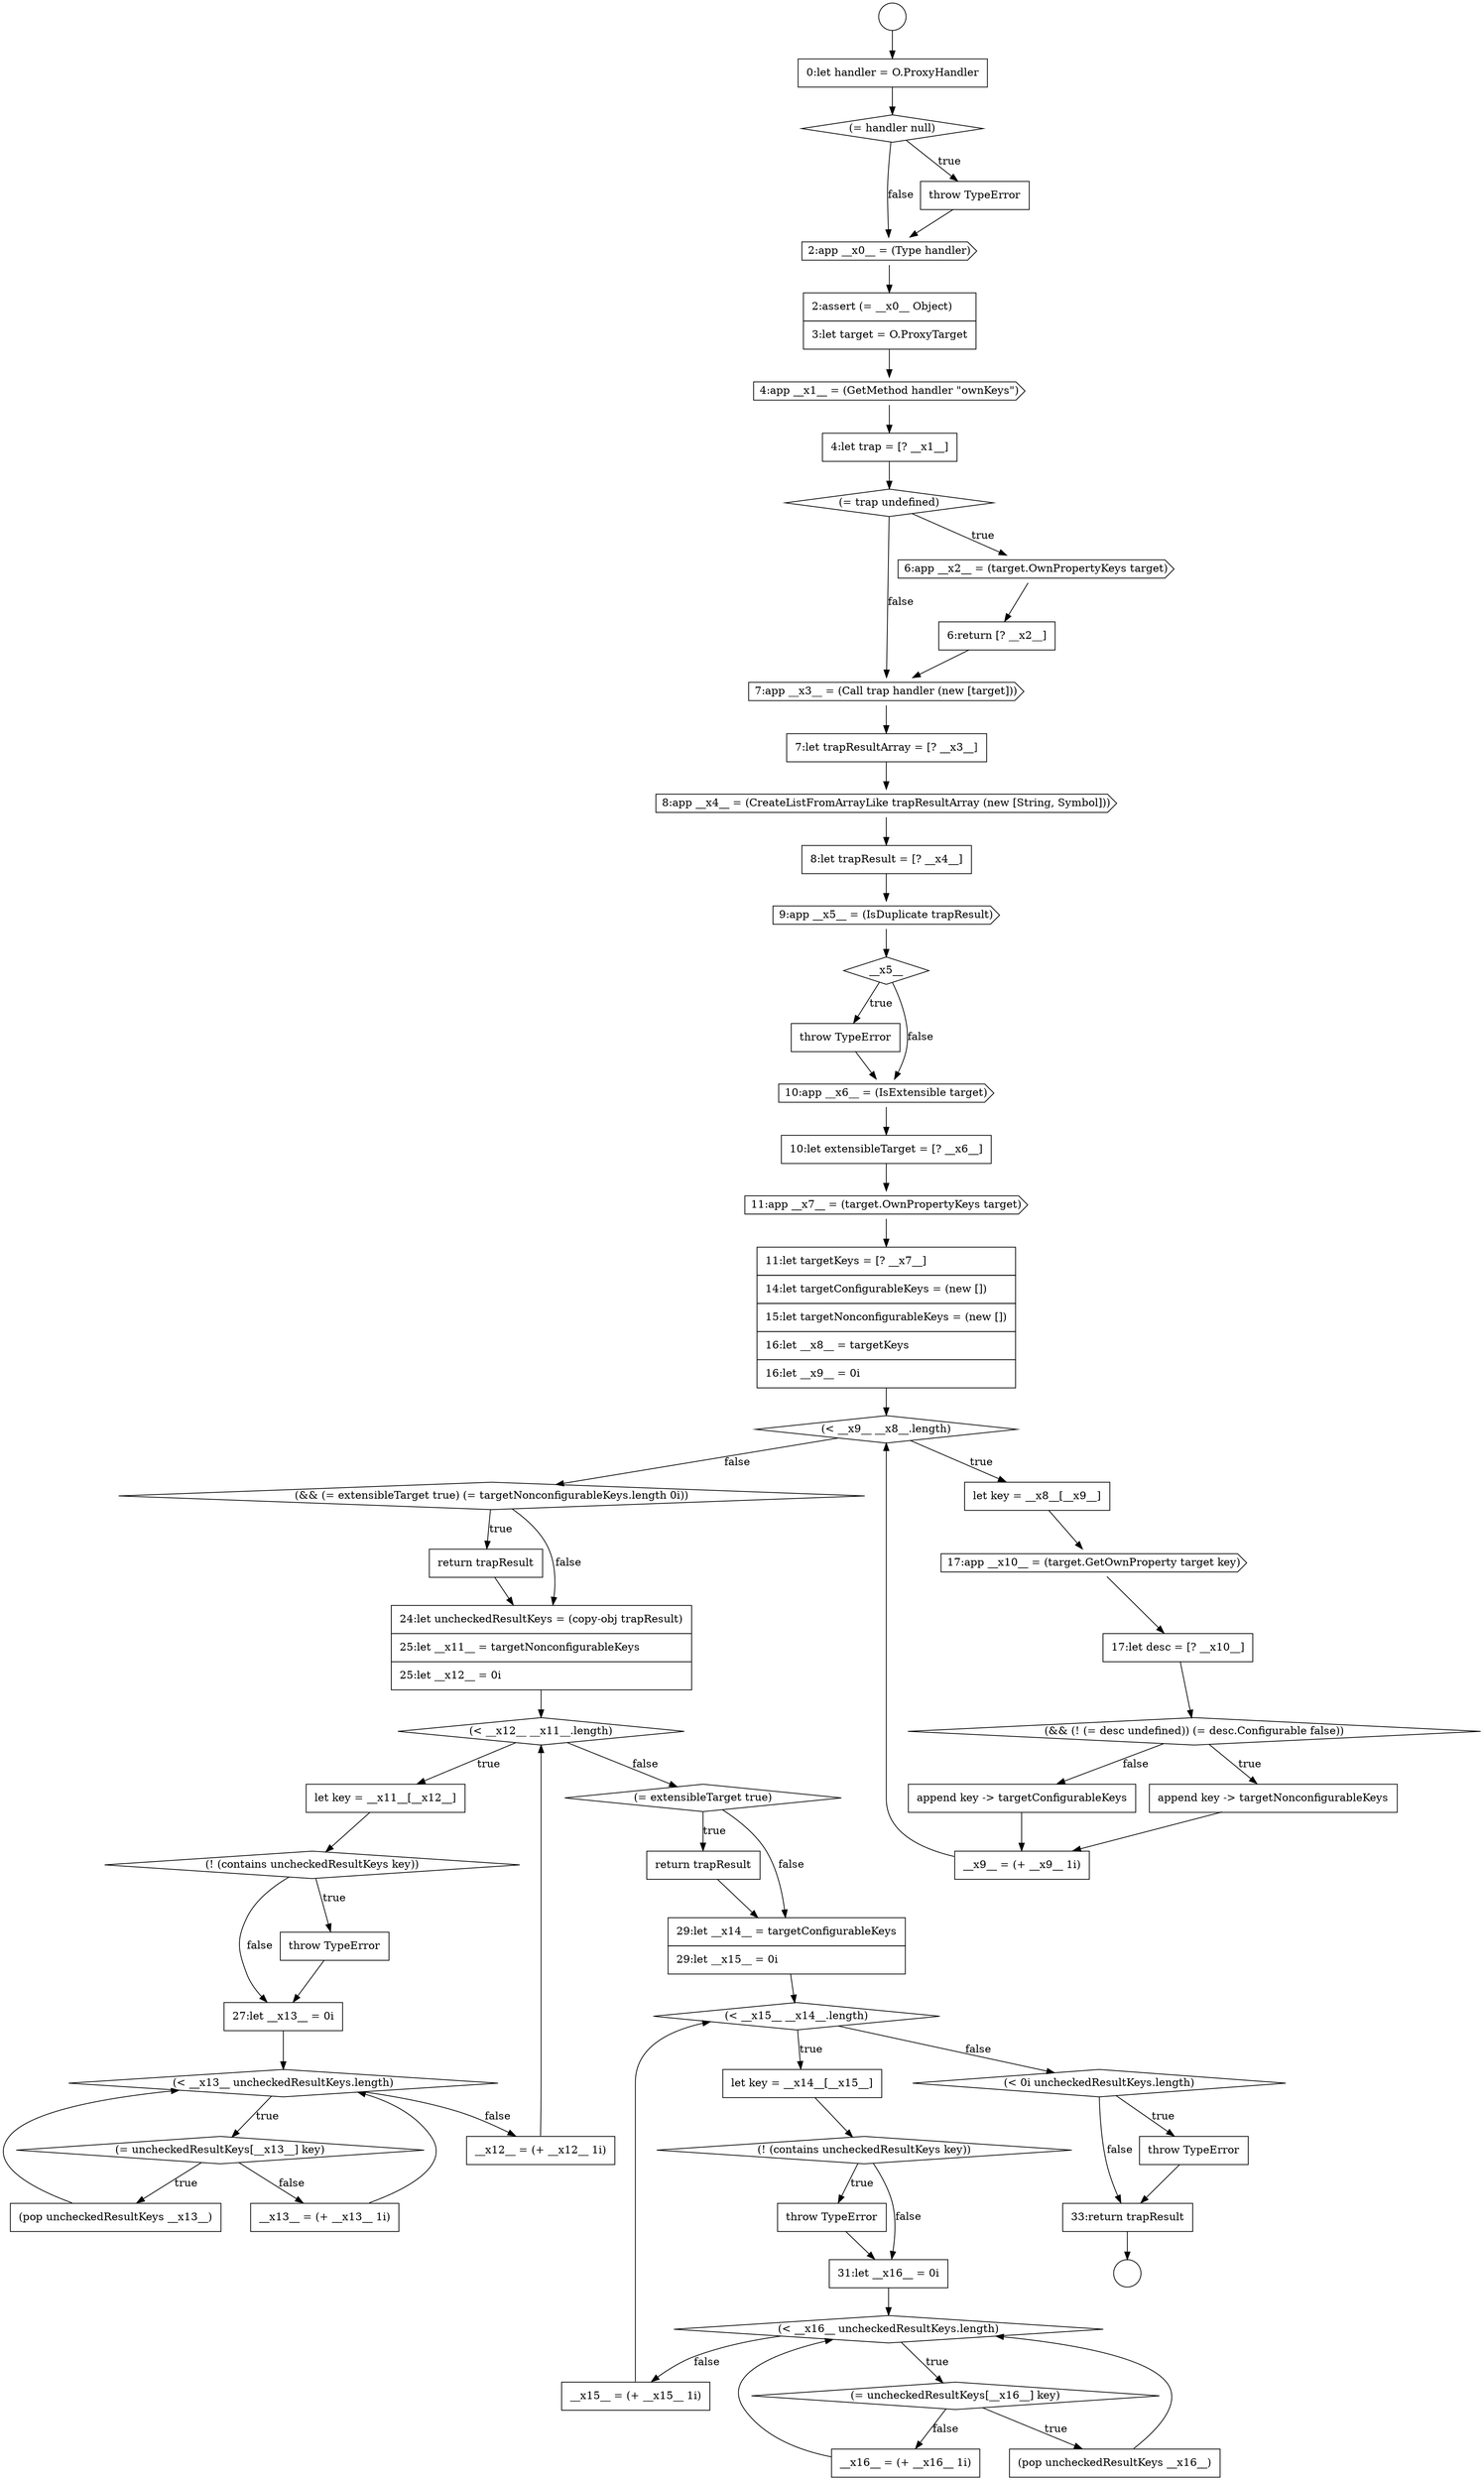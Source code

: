 digraph {
  node3140 [shape=cds, label=<<font color="black">2:app __x0__ = (Type handler)</font>> color="black" fillcolor="white" style=filled]
  node3148 [shape=none, margin=0, label=<<font color="black">
    <table border="0" cellborder="1" cellspacing="0" cellpadding="10">
      <tr><td align="left">7:let trapResultArray = [? __x3__]</td></tr>
    </table>
  </font>> color="black" fillcolor="white" style=filled]
  node3180 [shape=none, margin=0, label=<<font color="black">
    <table border="0" cellborder="1" cellspacing="0" cellpadding="10">
      <tr><td align="left">return trapResult</td></tr>
    </table>
  </font>> color="black" fillcolor="white" style=filled]
  node3154 [shape=cds, label=<<font color="black">10:app __x6__ = (IsExtensible target)</font>> color="black" fillcolor="white" style=filled]
  node3176 [shape=none, margin=0, label=<<font color="black">
    <table border="0" cellborder="1" cellspacing="0" cellpadding="10">
      <tr><td align="left">(pop uncheckedResultKeys __x13__)</td></tr>
    </table>
  </font>> color="black" fillcolor="white" style=filled]
  node3162 [shape=diamond, label=<<font color="black">(&amp;&amp; (! (= desc undefined)) (= desc.Configurable false))</font>> color="black" fillcolor="white" style=filled]
  node3158 [shape=diamond, label=<<font color="black">(&lt; __x9__ __x8__.length)</font>> color="black" fillcolor="white" style=filled]
  node3187 [shape=diamond, label=<<font color="black">(&lt; __x16__ uncheckedResultKeys.length)</font>> color="black" fillcolor="white" style=filled]
  node3170 [shape=none, margin=0, label=<<font color="black">
    <table border="0" cellborder="1" cellspacing="0" cellpadding="10">
      <tr><td align="left">let key = __x11__[__x12__]</td></tr>
    </table>
  </font>> color="black" fillcolor="white" style=filled]
  node3174 [shape=diamond, label=<<font color="black">(&lt; __x13__ uncheckedResultKeys.length)</font>> color="black" fillcolor="white" style=filled]
  node3156 [shape=cds, label=<<font color="black">11:app __x7__ = (target.OwnPropertyKeys target)</font>> color="black" fillcolor="white" style=filled]
  node3136 [shape=circle label=" " color="black" fillcolor="white" style=filled]
  node3164 [shape=none, margin=0, label=<<font color="black">
    <table border="0" cellborder="1" cellspacing="0" cellpadding="10">
      <tr><td align="left">append key -&gt; targetConfigurableKeys</td></tr>
    </table>
  </font>> color="black" fillcolor="white" style=filled]
  node3167 [shape=none, margin=0, label=<<font color="black">
    <table border="0" cellborder="1" cellspacing="0" cellpadding="10">
      <tr><td align="left">return trapResult</td></tr>
    </table>
  </font>> color="black" fillcolor="white" style=filled]
  node3172 [shape=none, margin=0, label=<<font color="black">
    <table border="0" cellborder="1" cellspacing="0" cellpadding="10">
      <tr><td align="left">throw TypeError</td></tr>
    </table>
  </font>> color="black" fillcolor="white" style=filled]
  node3185 [shape=none, margin=0, label=<<font color="black">
    <table border="0" cellborder="1" cellspacing="0" cellpadding="10">
      <tr><td align="left">throw TypeError</td></tr>
    </table>
  </font>> color="black" fillcolor="white" style=filled]
  node3153 [shape=none, margin=0, label=<<font color="black">
    <table border="0" cellborder="1" cellspacing="0" cellpadding="10">
      <tr><td align="left">throw TypeError</td></tr>
    </table>
  </font>> color="black" fillcolor="white" style=filled]
  node3135 [shape=circle label=" " color="black" fillcolor="white" style=filled]
  node3175 [shape=diamond, label=<<font color="black">(= uncheckedResultKeys[__x13__] key)</font>> color="black" fillcolor="white" style=filled]
  node3163 [shape=none, margin=0, label=<<font color="black">
    <table border="0" cellborder="1" cellspacing="0" cellpadding="10">
      <tr><td align="left">append key -&gt; targetNonconfigurableKeys</td></tr>
    </table>
  </font>> color="black" fillcolor="white" style=filled]
  node3152 [shape=diamond, label=<<font color="black">__x5__</font>> color="black" fillcolor="white" style=filled]
  node3189 [shape=none, margin=0, label=<<font color="black">
    <table border="0" cellborder="1" cellspacing="0" cellpadding="10">
      <tr><td align="left">(pop uncheckedResultKeys __x16__)</td></tr>
    </table>
  </font>> color="black" fillcolor="white" style=filled]
  node3157 [shape=none, margin=0, label=<<font color="black">
    <table border="0" cellborder="1" cellspacing="0" cellpadding="10">
      <tr><td align="left">11:let targetKeys = [? __x7__]</td></tr>
      <tr><td align="left">14:let targetConfigurableKeys = (new [])</td></tr>
      <tr><td align="left">15:let targetNonconfigurableKeys = (new [])</td></tr>
      <tr><td align="left">16:let __x8__ = targetKeys</td></tr>
      <tr><td align="left">16:let __x9__ = 0i</td></tr>
    </table>
  </font>> color="black" fillcolor="white" style=filled]
  node3184 [shape=diamond, label=<<font color="black">(! (contains uncheckedResultKeys key))</font>> color="black" fillcolor="white" style=filled]
  node3151 [shape=cds, label=<<font color="black">9:app __x5__ = (IsDuplicate trapResult)</font>> color="black" fillcolor="white" style=filled]
  node3169 [shape=diamond, label=<<font color="black">(&lt; __x12__ __x11__.length)</font>> color="black" fillcolor="white" style=filled]
  node3186 [shape=none, margin=0, label=<<font color="black">
    <table border="0" cellborder="1" cellspacing="0" cellpadding="10">
      <tr><td align="left">31:let __x16__ = 0i</td></tr>
    </table>
  </font>> color="black" fillcolor="white" style=filled]
  node3166 [shape=diamond, label=<<font color="black">(&amp;&amp; (= extensibleTarget true) (= targetNonconfigurableKeys.length 0i))</font>> color="black" fillcolor="white" style=filled]
  node3191 [shape=none, margin=0, label=<<font color="black">
    <table border="0" cellborder="1" cellspacing="0" cellpadding="10">
      <tr><td align="left">__x15__ = (+ __x15__ 1i)</td></tr>
    </table>
  </font>> color="black" fillcolor="white" style=filled]
  node3137 [shape=none, margin=0, label=<<font color="black">
    <table border="0" cellborder="1" cellspacing="0" cellpadding="10">
      <tr><td align="left">0:let handler = O.ProxyHandler</td></tr>
    </table>
  </font>> color="black" fillcolor="white" style=filled]
  node3144 [shape=diamond, label=<<font color="black">(= trap undefined)</font>> color="black" fillcolor="white" style=filled]
  node3141 [shape=none, margin=0, label=<<font color="black">
    <table border="0" cellborder="1" cellspacing="0" cellpadding="10">
      <tr><td align="left">2:assert (= __x0__ Object)</td></tr>
      <tr><td align="left">3:let target = O.ProxyTarget</td></tr>
    </table>
  </font>> color="black" fillcolor="white" style=filled]
  node3143 [shape=none, margin=0, label=<<font color="black">
    <table border="0" cellborder="1" cellspacing="0" cellpadding="10">
      <tr><td align="left">4:let trap = [? __x1__]</td></tr>
    </table>
  </font>> color="black" fillcolor="white" style=filled]
  node3179 [shape=diamond, label=<<font color="black">(= extensibleTarget true)</font>> color="black" fillcolor="white" style=filled]
  node3194 [shape=none, margin=0, label=<<font color="black">
    <table border="0" cellborder="1" cellspacing="0" cellpadding="10">
      <tr><td align="left">33:return trapResult</td></tr>
    </table>
  </font>> color="black" fillcolor="white" style=filled]
  node3147 [shape=cds, label=<<font color="black">7:app __x3__ = (Call trap handler (new [target]))</font>> color="black" fillcolor="white" style=filled]
  node3183 [shape=none, margin=0, label=<<font color="black">
    <table border="0" cellborder="1" cellspacing="0" cellpadding="10">
      <tr><td align="left">let key = __x14__[__x15__]</td></tr>
    </table>
  </font>> color="black" fillcolor="white" style=filled]
  node3173 [shape=none, margin=0, label=<<font color="black">
    <table border="0" cellborder="1" cellspacing="0" cellpadding="10">
      <tr><td align="left">27:let __x13__ = 0i</td></tr>
    </table>
  </font>> color="black" fillcolor="white" style=filled]
  node3190 [shape=none, margin=0, label=<<font color="black">
    <table border="0" cellborder="1" cellspacing="0" cellpadding="10">
      <tr><td align="left">__x16__ = (+ __x16__ 1i)</td></tr>
    </table>
  </font>> color="black" fillcolor="white" style=filled]
  node3155 [shape=none, margin=0, label=<<font color="black">
    <table border="0" cellborder="1" cellspacing="0" cellpadding="10">
      <tr><td align="left">10:let extensibleTarget = [? __x6__]</td></tr>
    </table>
  </font>> color="black" fillcolor="white" style=filled]
  node3138 [shape=diamond, label=<<font color="black">(= handler null)</font>> color="black" fillcolor="white" style=filled]
  node3182 [shape=diamond, label=<<font color="black">(&lt; __x15__ __x14__.length)</font>> color="black" fillcolor="white" style=filled]
  node3160 [shape=cds, label=<<font color="black">17:app __x10__ = (target.GetOwnProperty target key)</font>> color="black" fillcolor="white" style=filled]
  node3165 [shape=none, margin=0, label=<<font color="black">
    <table border="0" cellborder="1" cellspacing="0" cellpadding="10">
      <tr><td align="left">__x9__ = (+ __x9__ 1i)</td></tr>
    </table>
  </font>> color="black" fillcolor="white" style=filled]
  node3192 [shape=diamond, label=<<font color="black">(&lt; 0i uncheckedResultKeys.length)</font>> color="black" fillcolor="white" style=filled]
  node3150 [shape=none, margin=0, label=<<font color="black">
    <table border="0" cellborder="1" cellspacing="0" cellpadding="10">
      <tr><td align="left">8:let trapResult = [? __x4__]</td></tr>
    </table>
  </font>> color="black" fillcolor="white" style=filled]
  node3159 [shape=none, margin=0, label=<<font color="black">
    <table border="0" cellborder="1" cellspacing="0" cellpadding="10">
      <tr><td align="left">let key = __x8__[__x9__]</td></tr>
    </table>
  </font>> color="black" fillcolor="white" style=filled]
  node3142 [shape=cds, label=<<font color="black">4:app __x1__ = (GetMethod handler &quot;ownKeys&quot;)</font>> color="black" fillcolor="white" style=filled]
  node3178 [shape=none, margin=0, label=<<font color="black">
    <table border="0" cellborder="1" cellspacing="0" cellpadding="10">
      <tr><td align="left">__x12__ = (+ __x12__ 1i)</td></tr>
    </table>
  </font>> color="black" fillcolor="white" style=filled]
  node3193 [shape=none, margin=0, label=<<font color="black">
    <table border="0" cellborder="1" cellspacing="0" cellpadding="10">
      <tr><td align="left">throw TypeError</td></tr>
    </table>
  </font>> color="black" fillcolor="white" style=filled]
  node3161 [shape=none, margin=0, label=<<font color="black">
    <table border="0" cellborder="1" cellspacing="0" cellpadding="10">
      <tr><td align="left">17:let desc = [? __x10__]</td></tr>
    </table>
  </font>> color="black" fillcolor="white" style=filled]
  node3146 [shape=none, margin=0, label=<<font color="black">
    <table border="0" cellborder="1" cellspacing="0" cellpadding="10">
      <tr><td align="left">6:return [? __x2__]</td></tr>
    </table>
  </font>> color="black" fillcolor="white" style=filled]
  node3168 [shape=none, margin=0, label=<<font color="black">
    <table border="0" cellborder="1" cellspacing="0" cellpadding="10">
      <tr><td align="left">24:let uncheckedResultKeys = (copy-obj trapResult)</td></tr>
      <tr><td align="left">25:let __x11__ = targetNonconfigurableKeys</td></tr>
      <tr><td align="left">25:let __x12__ = 0i</td></tr>
    </table>
  </font>> color="black" fillcolor="white" style=filled]
  node3139 [shape=none, margin=0, label=<<font color="black">
    <table border="0" cellborder="1" cellspacing="0" cellpadding="10">
      <tr><td align="left">throw TypeError</td></tr>
    </table>
  </font>> color="black" fillcolor="white" style=filled]
  node3171 [shape=diamond, label=<<font color="black">(! (contains uncheckedResultKeys key))</font>> color="black" fillcolor="white" style=filled]
  node3188 [shape=diamond, label=<<font color="black">(= uncheckedResultKeys[__x16__] key)</font>> color="black" fillcolor="white" style=filled]
  node3181 [shape=none, margin=0, label=<<font color="black">
    <table border="0" cellborder="1" cellspacing="0" cellpadding="10">
      <tr><td align="left">29:let __x14__ = targetConfigurableKeys</td></tr>
      <tr><td align="left">29:let __x15__ = 0i</td></tr>
    </table>
  </font>> color="black" fillcolor="white" style=filled]
  node3149 [shape=cds, label=<<font color="black">8:app __x4__ = (CreateListFromArrayLike trapResultArray (new [String, Symbol]))</font>> color="black" fillcolor="white" style=filled]
  node3145 [shape=cds, label=<<font color="black">6:app __x2__ = (target.OwnPropertyKeys target)</font>> color="black" fillcolor="white" style=filled]
  node3177 [shape=none, margin=0, label=<<font color="black">
    <table border="0" cellborder="1" cellspacing="0" cellpadding="10">
      <tr><td align="left">__x13__ = (+ __x13__ 1i)</td></tr>
    </table>
  </font>> color="black" fillcolor="white" style=filled]
  node3161 -> node3162 [ color="black"]
  node3157 -> node3158 [ color="black"]
  node3162 -> node3163 [label=<<font color="black">true</font>> color="black"]
  node3162 -> node3164 [label=<<font color="black">false</font>> color="black"]
  node3190 -> node3187 [ color="black"]
  node3172 -> node3173 [ color="black"]
  node3160 -> node3161 [ color="black"]
  node3156 -> node3157 [ color="black"]
  node3137 -> node3138 [ color="black"]
  node3181 -> node3182 [ color="black"]
  node3176 -> node3174 [ color="black"]
  node3184 -> node3185 [label=<<font color="black">true</font>> color="black"]
  node3184 -> node3186 [label=<<font color="black">false</font>> color="black"]
  node3169 -> node3170 [label=<<font color="black">true</font>> color="black"]
  node3169 -> node3179 [label=<<font color="black">false</font>> color="black"]
  node3167 -> node3168 [ color="black"]
  node3168 -> node3169 [ color="black"]
  node3138 -> node3139 [label=<<font color="black">true</font>> color="black"]
  node3138 -> node3140 [label=<<font color="black">false</font>> color="black"]
  node3152 -> node3153 [label=<<font color="black">true</font>> color="black"]
  node3152 -> node3154 [label=<<font color="black">false</font>> color="black"]
  node3140 -> node3141 [ color="black"]
  node3153 -> node3154 [ color="black"]
  node3146 -> node3147 [ color="black"]
  node3186 -> node3187 [ color="black"]
  node3175 -> node3176 [label=<<font color="black">true</font>> color="black"]
  node3175 -> node3177 [label=<<font color="black">false</font>> color="black"]
  node3166 -> node3167 [label=<<font color="black">true</font>> color="black"]
  node3166 -> node3168 [label=<<font color="black">false</font>> color="black"]
  node3159 -> node3160 [ color="black"]
  node3180 -> node3181 [ color="black"]
  node3170 -> node3171 [ color="black"]
  node3165 -> node3158 [ color="black"]
  node3185 -> node3186 [ color="black"]
  node3188 -> node3189 [label=<<font color="black">true</font>> color="black"]
  node3188 -> node3190 [label=<<font color="black">false</font>> color="black"]
  node3189 -> node3187 [ color="black"]
  node3143 -> node3144 [ color="black"]
  node3191 -> node3182 [ color="black"]
  node3145 -> node3146 [ color="black"]
  node3144 -> node3145 [label=<<font color="black">true</font>> color="black"]
  node3144 -> node3147 [label=<<font color="black">false</font>> color="black"]
  node3192 -> node3193 [label=<<font color="black">true</font>> color="black"]
  node3192 -> node3194 [label=<<font color="black">false</font>> color="black"]
  node3193 -> node3194 [ color="black"]
  node3174 -> node3175 [label=<<font color="black">true</font>> color="black"]
  node3174 -> node3178 [label=<<font color="black">false</font>> color="black"]
  node3182 -> node3183 [label=<<font color="black">true</font>> color="black"]
  node3182 -> node3192 [label=<<font color="black">false</font>> color="black"]
  node3187 -> node3188 [label=<<font color="black">true</font>> color="black"]
  node3187 -> node3191 [label=<<font color="black">false</font>> color="black"]
  node3139 -> node3140 [ color="black"]
  node3142 -> node3143 [ color="black"]
  node3148 -> node3149 [ color="black"]
  node3183 -> node3184 [ color="black"]
  node3179 -> node3180 [label=<<font color="black">true</font>> color="black"]
  node3179 -> node3181 [label=<<font color="black">false</font>> color="black"]
  node3147 -> node3148 [ color="black"]
  node3141 -> node3142 [ color="black"]
  node3178 -> node3169 [ color="black"]
  node3151 -> node3152 [ color="black"]
  node3149 -> node3150 [ color="black"]
  node3155 -> node3156 [ color="black"]
  node3150 -> node3151 [ color="black"]
  node3154 -> node3155 [ color="black"]
  node3177 -> node3174 [ color="black"]
  node3173 -> node3174 [ color="black"]
  node3135 -> node3137 [ color="black"]
  node3194 -> node3136 [ color="black"]
  node3171 -> node3172 [label=<<font color="black">true</font>> color="black"]
  node3171 -> node3173 [label=<<font color="black">false</font>> color="black"]
  node3163 -> node3165 [ color="black"]
  node3158 -> node3159 [label=<<font color="black">true</font>> color="black"]
  node3158 -> node3166 [label=<<font color="black">false</font>> color="black"]
  node3164 -> node3165 [ color="black"]
}

